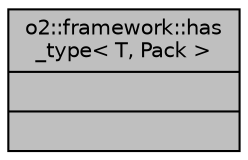 digraph "o2::framework::has_type&lt; T, Pack &gt;"
{
 // INTERACTIVE_SVG=YES
  bgcolor="transparent";
  edge [fontname="Helvetica",fontsize="10",labelfontname="Helvetica",labelfontsize="10"];
  node [fontname="Helvetica",fontsize="10",shape=record];
  Node1 [label="{o2::framework::has\l_type\< T, Pack \>\n||}",height=0.2,width=0.4,color="black", fillcolor="grey75", style="filled", fontcolor="black"];
}
